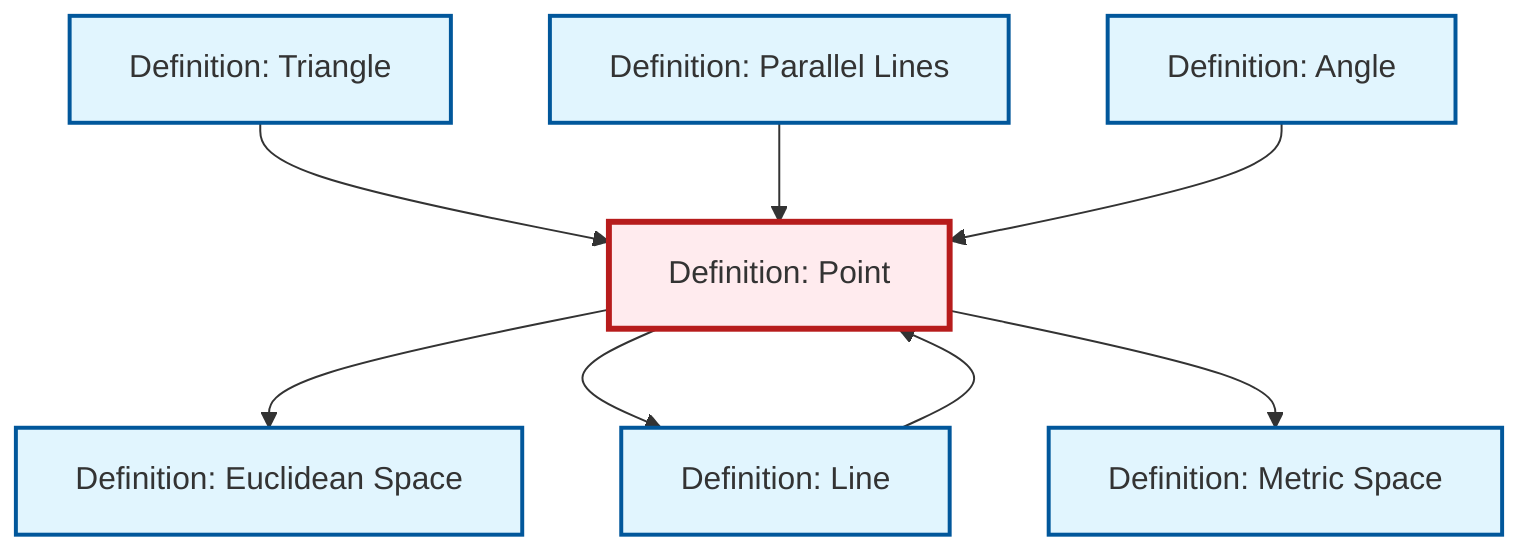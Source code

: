 graph TD
    classDef definition fill:#e1f5fe,stroke:#01579b,stroke-width:2px
    classDef theorem fill:#f3e5f5,stroke:#4a148c,stroke-width:2px
    classDef axiom fill:#fff3e0,stroke:#e65100,stroke-width:2px
    classDef example fill:#e8f5e9,stroke:#1b5e20,stroke-width:2px
    classDef current fill:#ffebee,stroke:#b71c1c,stroke-width:3px
    def-triangle["Definition: Triangle"]:::definition
    def-angle["Definition: Angle"]:::definition
    def-point["Definition: Point"]:::definition
    def-line["Definition: Line"]:::definition
    def-euclidean-space["Definition: Euclidean Space"]:::definition
    def-parallel["Definition: Parallel Lines"]:::definition
    def-metric-space["Definition: Metric Space"]:::definition
    def-triangle --> def-point
    def-point --> def-euclidean-space
    def-point --> def-line
    def-line --> def-point
    def-parallel --> def-point
    def-point --> def-metric-space
    def-angle --> def-point
    class def-point current